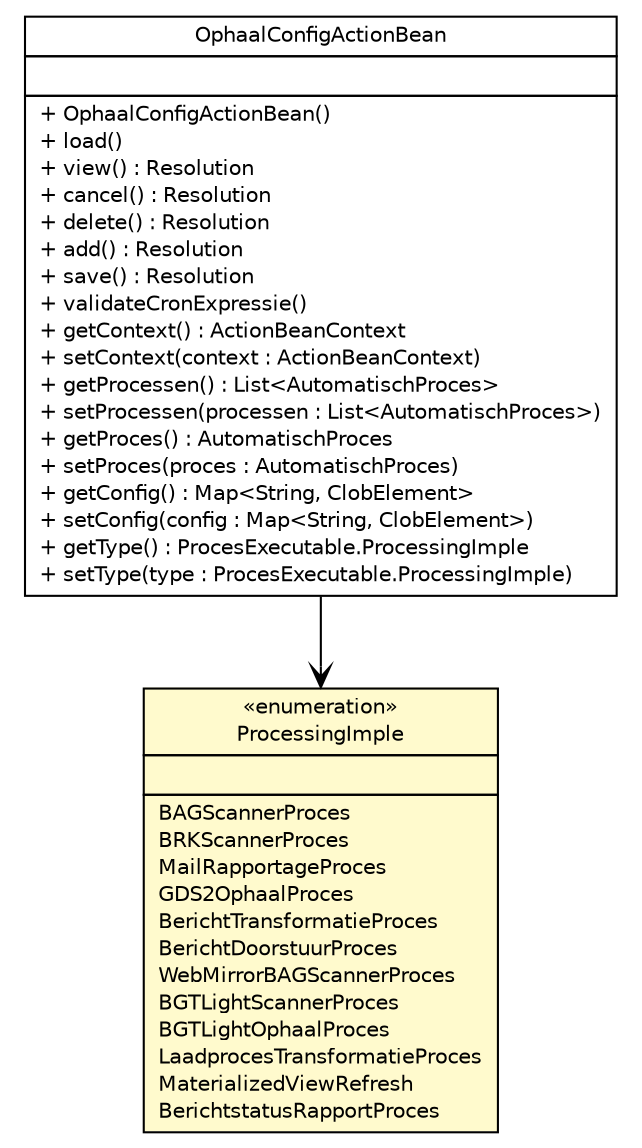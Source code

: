 #!/usr/local/bin/dot
#
# Class diagram 
# Generated by UMLGraph version R5_6-24-gf6e263 (http://www.umlgraph.org/)
#

digraph G {
	edge [fontname="Helvetica",fontsize=10,labelfontname="Helvetica",labelfontsize=10];
	node [fontname="Helvetica",fontsize=10,shape=plaintext];
	nodesep=0.25;
	ranksep=0.5;
	// nl.b3p.brmo.service.stripes.OphaalConfigActionBean
	c1961 [label=<<table title="nl.b3p.brmo.service.stripes.OphaalConfigActionBean" border="0" cellborder="1" cellspacing="0" cellpadding="2" port="p" href="../stripes/OphaalConfigActionBean.html">
		<tr><td><table border="0" cellspacing="0" cellpadding="1">
<tr><td align="center" balign="center"> OphaalConfigActionBean </td></tr>
		</table></td></tr>
		<tr><td><table border="0" cellspacing="0" cellpadding="1">
<tr><td align="left" balign="left">  </td></tr>
		</table></td></tr>
		<tr><td><table border="0" cellspacing="0" cellpadding="1">
<tr><td align="left" balign="left"> + OphaalConfigActionBean() </td></tr>
<tr><td align="left" balign="left"> + load() </td></tr>
<tr><td align="left" balign="left"> + view() : Resolution </td></tr>
<tr><td align="left" balign="left"> + cancel() : Resolution </td></tr>
<tr><td align="left" balign="left"> + delete() : Resolution </td></tr>
<tr><td align="left" balign="left"> + add() : Resolution </td></tr>
<tr><td align="left" balign="left"> + save() : Resolution </td></tr>
<tr><td align="left" balign="left"> + validateCronExpressie() </td></tr>
<tr><td align="left" balign="left"> + getContext() : ActionBeanContext </td></tr>
<tr><td align="left" balign="left"> + setContext(context : ActionBeanContext) </td></tr>
<tr><td align="left" balign="left"> + getProcessen() : List&lt;AutomatischProces&gt; </td></tr>
<tr><td align="left" balign="left"> + setProcessen(processen : List&lt;AutomatischProces&gt;) </td></tr>
<tr><td align="left" balign="left"> + getProces() : AutomatischProces </td></tr>
<tr><td align="left" balign="left"> + setProces(proces : AutomatischProces) </td></tr>
<tr><td align="left" balign="left"> + getConfig() : Map&lt;String, ClobElement&gt; </td></tr>
<tr><td align="left" balign="left"> + setConfig(config : Map&lt;String, ClobElement&gt;) </td></tr>
<tr><td align="left" balign="left"> + getType() : ProcesExecutable.ProcessingImple </td></tr>
<tr><td align="left" balign="left"> + setType(type : ProcesExecutable.ProcessingImple) </td></tr>
		</table></td></tr>
		</table>>, URL="../stripes/OphaalConfigActionBean.html", fontname="Helvetica", fontcolor="black", fontsize=10.0];
	// nl.b3p.brmo.service.scanner.ProcesExecutable.ProcessingImple
	c1989 [label=<<table title="nl.b3p.brmo.service.scanner.ProcesExecutable.ProcessingImple" border="0" cellborder="1" cellspacing="0" cellpadding="2" port="p" bgcolor="lemonChiffon" href="./ProcesExecutable.ProcessingImple.html">
		<tr><td><table border="0" cellspacing="0" cellpadding="1">
<tr><td align="center" balign="center"> &#171;enumeration&#187; </td></tr>
<tr><td align="center" balign="center"> ProcessingImple </td></tr>
		</table></td></tr>
		<tr><td><table border="0" cellspacing="0" cellpadding="1">
<tr><td align="left" balign="left">  </td></tr>
		</table></td></tr>
		<tr><td><table border="0" cellspacing="0" cellpadding="1">
<tr><td align="left" balign="left"> BAGScannerProces </td></tr>
<tr><td align="left" balign="left"> BRKScannerProces </td></tr>
<tr><td align="left" balign="left"> MailRapportageProces </td></tr>
<tr><td align="left" balign="left"> GDS2OphaalProces </td></tr>
<tr><td align="left" balign="left"> BerichtTransformatieProces </td></tr>
<tr><td align="left" balign="left"> BerichtDoorstuurProces </td></tr>
<tr><td align="left" balign="left"> WebMirrorBAGScannerProces </td></tr>
<tr><td align="left" balign="left"> BGTLightScannerProces </td></tr>
<tr><td align="left" balign="left"> BGTLightOphaalProces </td></tr>
<tr><td align="left" balign="left"> LaadprocesTransformatieProces </td></tr>
<tr><td align="left" balign="left"> MaterializedViewRefresh </td></tr>
<tr><td align="left" balign="left"> BerichtstatusRapportProces </td></tr>
		</table></td></tr>
		</table>>, URL="./ProcesExecutable.ProcessingImple.html", fontname="Helvetica", fontcolor="black", fontsize=10.0];
	// nl.b3p.brmo.service.stripes.OphaalConfigActionBean NAVASSOC nl.b3p.brmo.service.scanner.ProcesExecutable.ProcessingImple
	c1961:p -> c1989:p [taillabel="", label="", headlabel="", fontname="Helvetica", fontcolor="black", fontsize=10.0, color="black", arrowhead=open];
}

